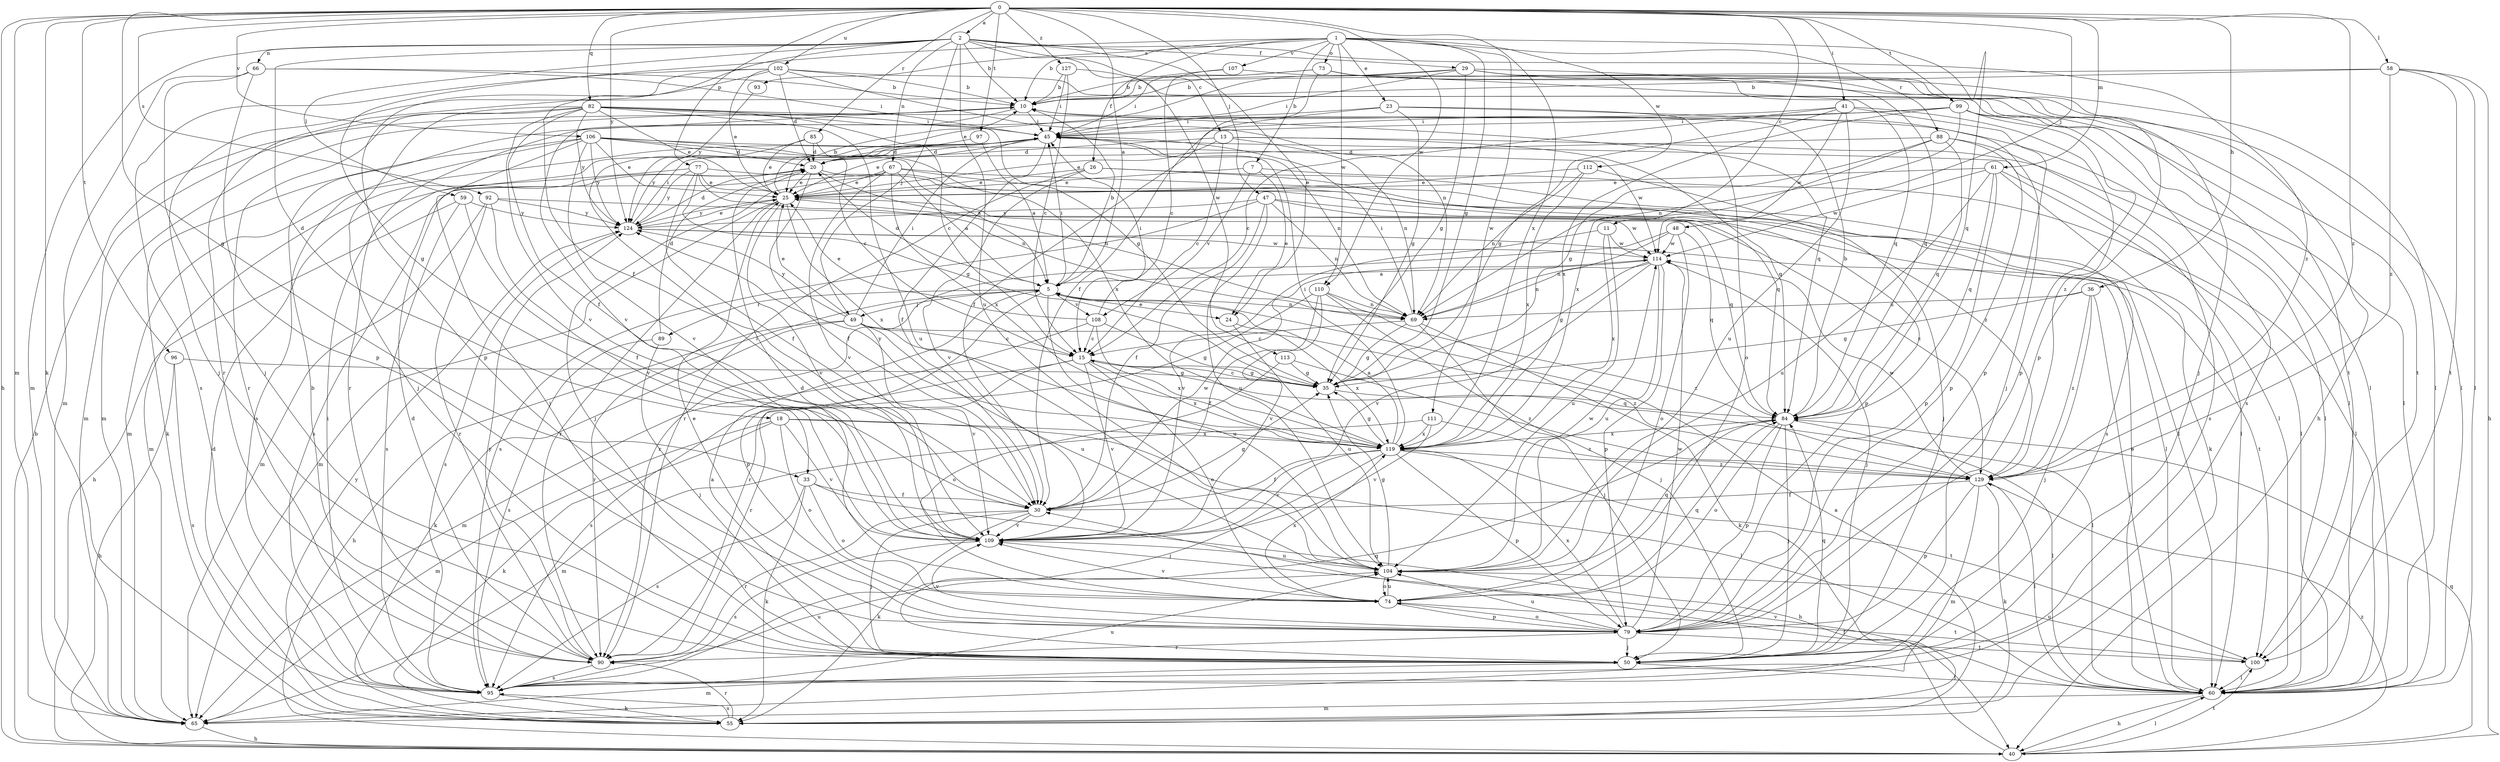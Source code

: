 strict digraph  {
0;
1;
2;
5;
7;
10;
11;
13;
15;
18;
20;
23;
24;
25;
26;
29;
30;
33;
35;
36;
40;
41;
45;
47;
48;
49;
50;
55;
58;
59;
60;
61;
65;
66;
67;
69;
73;
74;
77;
79;
82;
84;
85;
88;
89;
90;
92;
93;
95;
96;
97;
99;
100;
102;
104;
106;
107;
108;
109;
110;
111;
112;
113;
114;
119;
124;
127;
129;
0 -> 2  [label=a];
0 -> 5  [label=a];
0 -> 11  [label=c];
0 -> 33  [label=g];
0 -> 36  [label=h];
0 -> 40  [label=h];
0 -> 41  [label=i];
0 -> 47  [label=j];
0 -> 48  [label=j];
0 -> 55  [label=k];
0 -> 58  [label=l];
0 -> 61  [label=m];
0 -> 65  [label=m];
0 -> 77  [label=p];
0 -> 82  [label=q];
0 -> 85  [label=r];
0 -> 92  [label=s];
0 -> 96  [label=t];
0 -> 97  [label=t];
0 -> 99  [label=t];
0 -> 102  [label=u];
0 -> 106  [label=v];
0 -> 110  [label=w];
0 -> 119  [label=x];
0 -> 124  [label=y];
0 -> 127  [label=z];
0 -> 129  [label=z];
1 -> 7  [label=b];
1 -> 10  [label=b];
1 -> 23  [label=e];
1 -> 26  [label=f];
1 -> 33  [label=g];
1 -> 35  [label=g];
1 -> 73  [label=o];
1 -> 84  [label=q];
1 -> 88  [label=r];
1 -> 93  [label=s];
1 -> 107  [label=v];
1 -> 110  [label=w];
1 -> 111  [label=w];
1 -> 112  [label=w];
2 -> 10  [label=b];
2 -> 13  [label=c];
2 -> 18  [label=d];
2 -> 24  [label=e];
2 -> 29  [label=f];
2 -> 30  [label=f];
2 -> 49  [label=j];
2 -> 59  [label=l];
2 -> 65  [label=m];
2 -> 66  [label=n];
2 -> 67  [label=n];
2 -> 104  [label=u];
2 -> 113  [label=w];
2 -> 129  [label=z];
5 -> 10  [label=b];
5 -> 20  [label=d];
5 -> 24  [label=e];
5 -> 45  [label=i];
5 -> 49  [label=j];
5 -> 69  [label=n];
5 -> 79  [label=p];
5 -> 89  [label=r];
5 -> 90  [label=r];
5 -> 104  [label=u];
5 -> 108  [label=v];
7 -> 24  [label=e];
7 -> 25  [label=e];
7 -> 60  [label=l];
7 -> 108  [label=v];
10 -> 45  [label=i];
10 -> 60  [label=l];
10 -> 65  [label=m];
10 -> 109  [label=v];
11 -> 104  [label=u];
11 -> 109  [label=v];
11 -> 114  [label=w];
11 -> 119  [label=x];
13 -> 15  [label=c];
13 -> 20  [label=d];
13 -> 25  [label=e];
13 -> 60  [label=l];
13 -> 69  [label=n];
13 -> 84  [label=q];
15 -> 35  [label=g];
15 -> 60  [label=l];
15 -> 74  [label=o];
15 -> 90  [label=r];
15 -> 95  [label=s];
15 -> 109  [label=v];
15 -> 119  [label=x];
18 -> 55  [label=k];
18 -> 60  [label=l];
18 -> 65  [label=m];
18 -> 74  [label=o];
18 -> 109  [label=v];
18 -> 119  [label=x];
20 -> 25  [label=e];
20 -> 30  [label=f];
20 -> 60  [label=l];
20 -> 69  [label=n];
23 -> 30  [label=f];
23 -> 35  [label=g];
23 -> 45  [label=i];
23 -> 50  [label=j];
23 -> 74  [label=o];
24 -> 104  [label=u];
24 -> 119  [label=x];
25 -> 10  [label=b];
25 -> 60  [label=l];
25 -> 65  [label=m];
25 -> 90  [label=r];
25 -> 109  [label=v];
25 -> 119  [label=x];
25 -> 124  [label=y];
26 -> 25  [label=e];
26 -> 79  [label=p];
26 -> 90  [label=r];
26 -> 95  [label=s];
26 -> 109  [label=v];
29 -> 10  [label=b];
29 -> 25  [label=e];
29 -> 35  [label=g];
29 -> 40  [label=h];
29 -> 45  [label=i];
29 -> 60  [label=l];
29 -> 79  [label=p];
29 -> 84  [label=q];
30 -> 35  [label=g];
30 -> 50  [label=j];
30 -> 55  [label=k];
30 -> 90  [label=r];
30 -> 109  [label=v];
30 -> 114  [label=w];
33 -> 30  [label=f];
33 -> 40  [label=h];
33 -> 55  [label=k];
33 -> 74  [label=o];
33 -> 95  [label=s];
35 -> 15  [label=c];
35 -> 84  [label=q];
36 -> 35  [label=g];
36 -> 50  [label=j];
36 -> 60  [label=l];
36 -> 69  [label=n];
36 -> 129  [label=z];
40 -> 10  [label=b];
40 -> 30  [label=f];
40 -> 60  [label=l];
40 -> 84  [label=q];
40 -> 100  [label=t];
40 -> 129  [label=z];
41 -> 15  [label=c];
41 -> 35  [label=g];
41 -> 45  [label=i];
41 -> 79  [label=p];
41 -> 104  [label=u];
41 -> 114  [label=w];
41 -> 129  [label=z];
45 -> 20  [label=d];
45 -> 25  [label=e];
45 -> 30  [label=f];
45 -> 60  [label=l];
45 -> 65  [label=m];
45 -> 69  [label=n];
47 -> 30  [label=f];
47 -> 69  [label=n];
47 -> 84  [label=q];
47 -> 95  [label=s];
47 -> 104  [label=u];
47 -> 114  [label=w];
47 -> 124  [label=y];
48 -> 69  [label=n];
48 -> 74  [label=o];
48 -> 84  [label=q];
48 -> 90  [label=r];
48 -> 114  [label=w];
49 -> 15  [label=c];
49 -> 25  [label=e];
49 -> 40  [label=h];
49 -> 45  [label=i];
49 -> 55  [label=k];
49 -> 104  [label=u];
49 -> 109  [label=v];
49 -> 124  [label=y];
49 -> 129  [label=z];
50 -> 5  [label=a];
50 -> 60  [label=l];
50 -> 65  [label=m];
50 -> 84  [label=q];
55 -> 5  [label=a];
55 -> 20  [label=d];
55 -> 90  [label=r];
55 -> 95  [label=s];
55 -> 124  [label=y];
58 -> 10  [label=b];
58 -> 40  [label=h];
58 -> 60  [label=l];
58 -> 90  [label=r];
58 -> 100  [label=t];
58 -> 129  [label=z];
59 -> 30  [label=f];
59 -> 40  [label=h];
59 -> 95  [label=s];
59 -> 124  [label=y];
60 -> 25  [label=e];
60 -> 40  [label=h];
60 -> 65  [label=m];
60 -> 109  [label=v];
61 -> 25  [label=e];
61 -> 55  [label=k];
61 -> 60  [label=l];
61 -> 79  [label=p];
61 -> 84  [label=q];
61 -> 104  [label=u];
61 -> 114  [label=w];
65 -> 40  [label=h];
66 -> 10  [label=b];
66 -> 45  [label=i];
66 -> 50  [label=j];
66 -> 65  [label=m];
66 -> 79  [label=p];
67 -> 5  [label=a];
67 -> 25  [label=e];
67 -> 50  [label=j];
67 -> 60  [label=l];
67 -> 95  [label=s];
67 -> 109  [label=v];
67 -> 119  [label=x];
67 -> 129  [label=z];
69 -> 15  [label=c];
69 -> 35  [label=g];
69 -> 45  [label=i];
69 -> 50  [label=j];
69 -> 55  [label=k];
73 -> 10  [label=b];
73 -> 30  [label=f];
73 -> 45  [label=i];
73 -> 50  [label=j];
73 -> 60  [label=l];
73 -> 84  [label=q];
74 -> 20  [label=d];
74 -> 79  [label=p];
74 -> 84  [label=q];
74 -> 100  [label=t];
74 -> 104  [label=u];
74 -> 109  [label=v];
74 -> 119  [label=x];
77 -> 25  [label=e];
77 -> 30  [label=f];
77 -> 35  [label=g];
77 -> 65  [label=m];
77 -> 69  [label=n];
77 -> 84  [label=q];
77 -> 124  [label=y];
79 -> 25  [label=e];
79 -> 50  [label=j];
79 -> 74  [label=o];
79 -> 90  [label=r];
79 -> 100  [label=t];
79 -> 104  [label=u];
79 -> 109  [label=v];
79 -> 114  [label=w];
79 -> 119  [label=x];
82 -> 15  [label=c];
82 -> 25  [label=e];
82 -> 30  [label=f];
82 -> 35  [label=g];
82 -> 45  [label=i];
82 -> 50  [label=j];
82 -> 65  [label=m];
82 -> 84  [label=q];
82 -> 90  [label=r];
82 -> 104  [label=u];
82 -> 109  [label=v];
82 -> 124  [label=y];
84 -> 10  [label=b];
84 -> 50  [label=j];
84 -> 60  [label=l];
84 -> 74  [label=o];
84 -> 79  [label=p];
84 -> 119  [label=x];
85 -> 15  [label=c];
85 -> 20  [label=d];
85 -> 25  [label=e];
85 -> 124  [label=y];
88 -> 20  [label=d];
88 -> 35  [label=g];
88 -> 79  [label=p];
88 -> 84  [label=q];
88 -> 95  [label=s];
88 -> 119  [label=x];
89 -> 20  [label=d];
89 -> 50  [label=j];
89 -> 95  [label=s];
90 -> 10  [label=b];
90 -> 20  [label=d];
90 -> 95  [label=s];
90 -> 104  [label=u];
90 -> 124  [label=y];
92 -> 65  [label=m];
92 -> 90  [label=r];
92 -> 109  [label=v];
92 -> 124  [label=y];
92 -> 129  [label=z];
93 -> 124  [label=y];
95 -> 45  [label=i];
95 -> 55  [label=k];
95 -> 84  [label=q];
95 -> 104  [label=u];
96 -> 35  [label=g];
96 -> 40  [label=h];
96 -> 95  [label=s];
97 -> 5  [label=a];
97 -> 20  [label=d];
99 -> 45  [label=i];
99 -> 60  [label=l];
99 -> 69  [label=n];
99 -> 79  [label=p];
99 -> 90  [label=r];
99 -> 95  [label=s];
99 -> 119  [label=x];
100 -> 60  [label=l];
100 -> 104  [label=u];
102 -> 10  [label=b];
102 -> 20  [label=d];
102 -> 25  [label=e];
102 -> 50  [label=j];
102 -> 69  [label=n];
102 -> 79  [label=p];
102 -> 95  [label=s];
102 -> 100  [label=t];
104 -> 35  [label=g];
104 -> 74  [label=o];
104 -> 84  [label=q];
104 -> 114  [label=w];
106 -> 5  [label=a];
106 -> 20  [label=d];
106 -> 25  [label=e];
106 -> 50  [label=j];
106 -> 55  [label=k];
106 -> 95  [label=s];
106 -> 109  [label=v];
106 -> 114  [label=w];
106 -> 119  [label=x];
106 -> 124  [label=y];
107 -> 10  [label=b];
107 -> 15  [label=c];
107 -> 100  [label=t];
108 -> 15  [label=c];
108 -> 25  [label=e];
108 -> 35  [label=g];
108 -> 45  [label=i];
108 -> 65  [label=m];
108 -> 119  [label=x];
109 -> 45  [label=i];
109 -> 95  [label=s];
109 -> 104  [label=u];
110 -> 30  [label=f];
110 -> 50  [label=j];
110 -> 69  [label=n];
110 -> 90  [label=r];
110 -> 109  [label=v];
110 -> 129  [label=z];
111 -> 65  [label=m];
111 -> 109  [label=v];
111 -> 119  [label=x];
111 -> 129  [label=z];
112 -> 25  [label=e];
112 -> 50  [label=j];
112 -> 69  [label=n];
112 -> 119  [label=x];
113 -> 35  [label=g];
113 -> 74  [label=o];
113 -> 129  [label=z];
114 -> 5  [label=a];
114 -> 35  [label=g];
114 -> 50  [label=j];
114 -> 69  [label=n];
114 -> 79  [label=p];
114 -> 104  [label=u];
114 -> 109  [label=v];
119 -> 5  [label=a];
119 -> 30  [label=f];
119 -> 35  [label=g];
119 -> 45  [label=i];
119 -> 50  [label=j];
119 -> 79  [label=p];
119 -> 100  [label=t];
119 -> 109  [label=v];
119 -> 124  [label=y];
119 -> 129  [label=z];
124 -> 20  [label=d];
124 -> 25  [label=e];
124 -> 45  [label=i];
124 -> 95  [label=s];
124 -> 100  [label=t];
124 -> 114  [label=w];
127 -> 10  [label=b];
127 -> 15  [label=c];
127 -> 45  [label=i];
127 -> 60  [label=l];
129 -> 30  [label=f];
129 -> 55  [label=k];
129 -> 60  [label=l];
129 -> 65  [label=m];
129 -> 79  [label=p];
129 -> 114  [label=w];
}

